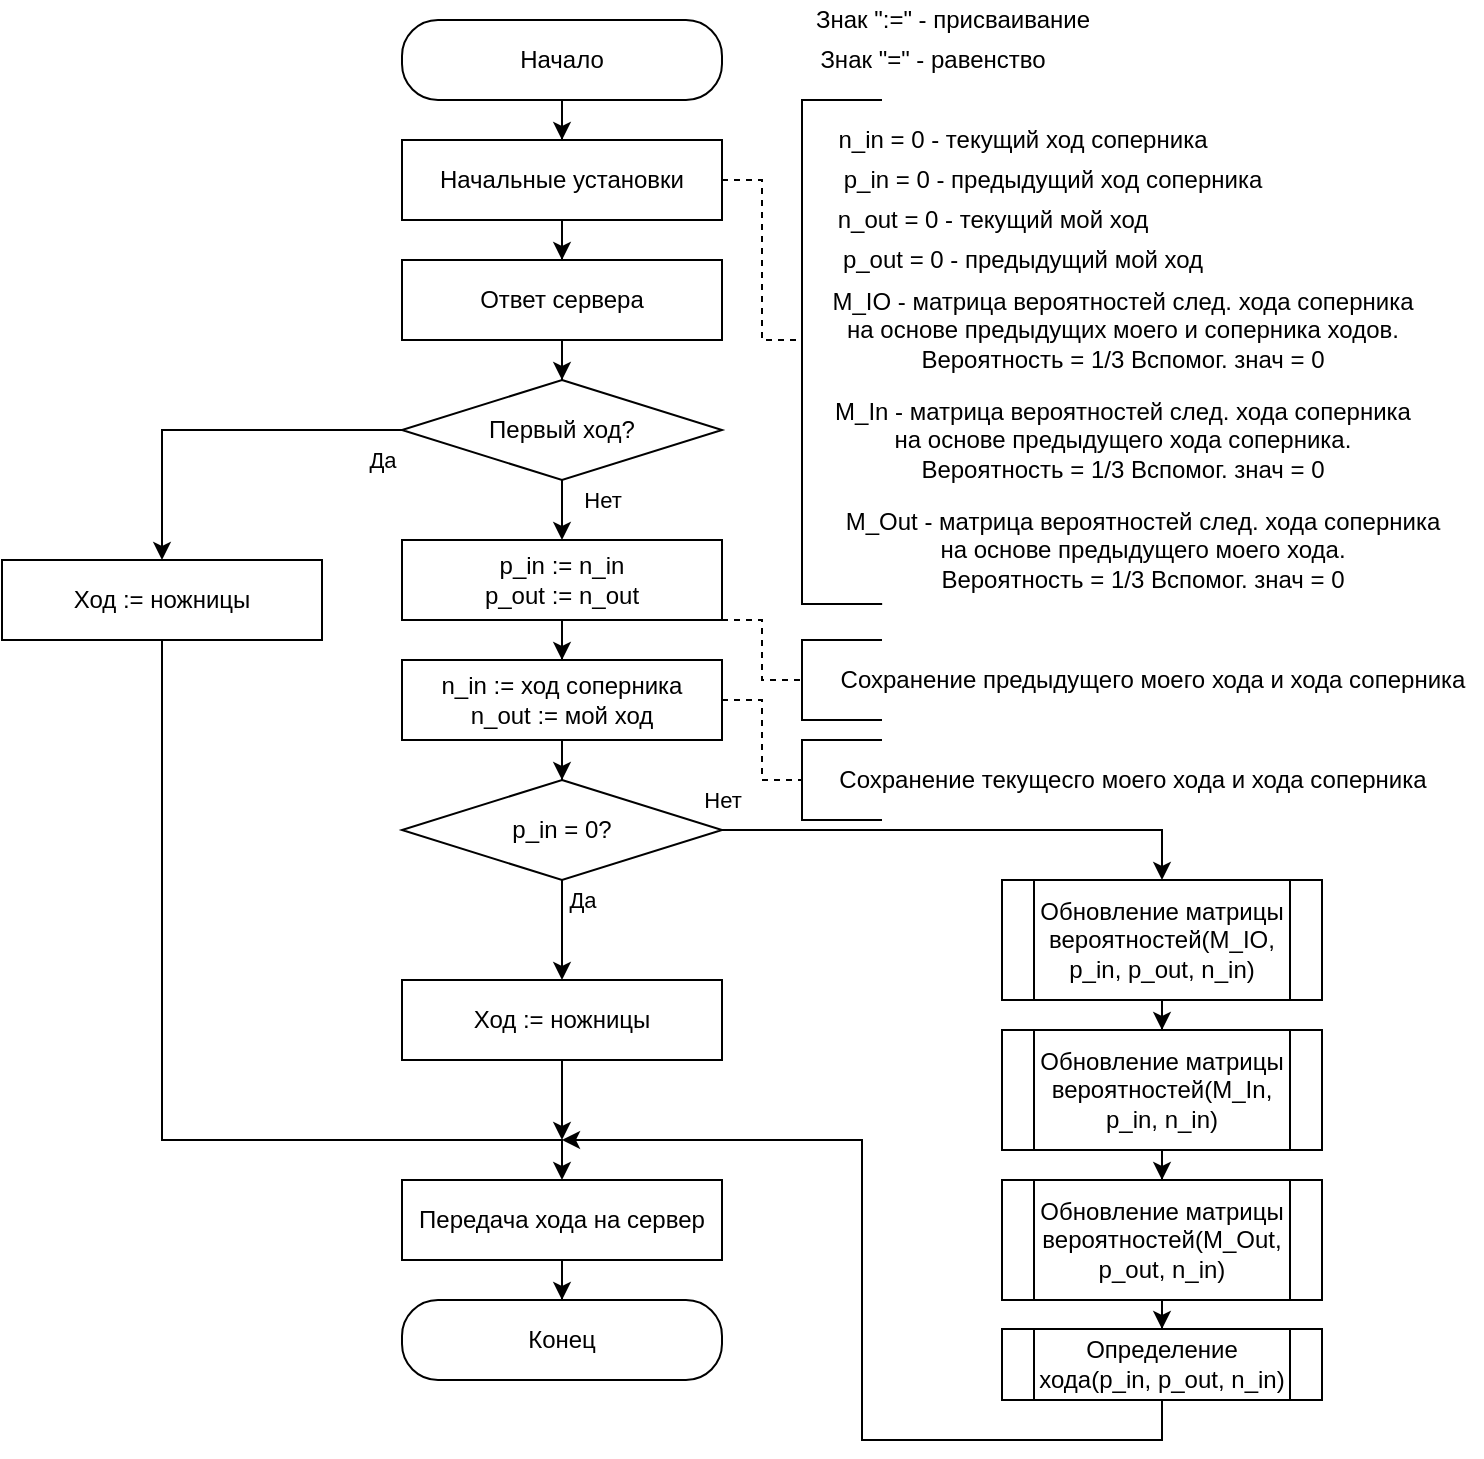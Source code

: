 <mxfile version="15.5.4" type="device"><diagram id="C5RBs43oDa-KdzZeNtuy" name="Page-1"><mxGraphModel dx="1102" dy="614" grid="1" gridSize="10" guides="1" tooltips="1" connect="1" arrows="1" fold="1" page="1" pageScale="1" pageWidth="827" pageHeight="1169" math="0" shadow="0"><root><mxCell id="WIyWlLk6GJQsqaUBKTNV-0"/><mxCell id="WIyWlLk6GJQsqaUBKTNV-1" parent="WIyWlLk6GJQsqaUBKTNV-0"/><mxCell id="XQhxf9QrL5Zn_cGPSPJ5-2" value="" style="edgeStyle=orthogonalEdgeStyle;rounded=0;orthogonalLoop=1;jettySize=auto;html=1;fontColor=default;strokeColor=default;labelBackgroundColor=default;" parent="WIyWlLk6GJQsqaUBKTNV-1" source="XQhxf9QrL5Zn_cGPSPJ5-0" target="XQhxf9QrL5Zn_cGPSPJ5-1" edge="1"><mxGeometry relative="1" as="geometry"/></mxCell><mxCell id="XQhxf9QrL5Zn_cGPSPJ5-0" value="Начало" style="rounded=1;whiteSpace=wrap;html=1;fillColor=default;strokeColor=default;fontColor=default;arcSize=45;absoluteArcSize=0;labelBackgroundColor=default;" parent="WIyWlLk6GJQsqaUBKTNV-1" vertex="1"><mxGeometry x="280" y="40" width="160" height="40" as="geometry"/></mxCell><mxCell id="XQhxf9QrL5Zn_cGPSPJ5-8" value="" style="edgeStyle=orthogonalEdgeStyle;rounded=0;orthogonalLoop=1;jettySize=auto;html=1;labelBackgroundColor=default;fontColor=default;strokeColor=default;" parent="WIyWlLk6GJQsqaUBKTNV-1" source="XQhxf9QrL5Zn_cGPSPJ5-1" target="XQhxf9QrL5Zn_cGPSPJ5-7" edge="1"><mxGeometry relative="1" as="geometry"/></mxCell><mxCell id="XQhxf9QrL5Zn_cGPSPJ5-1" value="Начальные установки" style="rounded=0;whiteSpace=wrap;html=1;fontColor=default;strokeColor=default;fillColor=default;labelBackgroundColor=default;" parent="WIyWlLk6GJQsqaUBKTNV-1" vertex="1"><mxGeometry x="280" y="100" width="160" height="40" as="geometry"/></mxCell><mxCell id="XQhxf9QrL5Zn_cGPSPJ5-6" value="Да" style="edgeStyle=orthogonalEdgeStyle;rounded=0;orthogonalLoop=1;jettySize=auto;html=1;fontColor=default;entryX=0.5;entryY=0;entryDx=0;entryDy=0;strokeColor=default;labelBackgroundColor=default;" parent="WIyWlLk6GJQsqaUBKTNV-1" source="XQhxf9QrL5Zn_cGPSPJ5-3" target="XQhxf9QrL5Zn_cGPSPJ5-5" edge="1"><mxGeometry x="-0.892" y="15" relative="1" as="geometry"><mxPoint as="offset"/></mxGeometry></mxCell><mxCell id="XQhxf9QrL5Zn_cGPSPJ5-23" value="Нет" style="edgeStyle=orthogonalEdgeStyle;rounded=0;orthogonalLoop=1;jettySize=auto;html=1;labelBackgroundColor=default;fontColor=default;strokeColor=default;entryX=0.5;entryY=0;entryDx=0;entryDy=0;" parent="WIyWlLk6GJQsqaUBKTNV-1" source="XQhxf9QrL5Zn_cGPSPJ5-3" target="XQhxf9QrL5Zn_cGPSPJ5-24" edge="1"><mxGeometry x="0.2" y="20" relative="1" as="geometry"><mxPoint x="360" y="300" as="targetPoint"/><mxPoint as="offset"/></mxGeometry></mxCell><mxCell id="XQhxf9QrL5Zn_cGPSPJ5-3" value="Первый ход?" style="rhombus;whiteSpace=wrap;html=1;rounded=0;fillColor=default;strokeColor=default;fontColor=default;labelBackgroundColor=default;" parent="WIyWlLk6GJQsqaUBKTNV-1" vertex="1"><mxGeometry x="280" y="220" width="160" height="50" as="geometry"/></mxCell><mxCell id="XQhxf9QrL5Zn_cGPSPJ5-16" value="" style="edgeStyle=orthogonalEdgeStyle;rounded=0;orthogonalLoop=1;jettySize=auto;html=1;labelBackgroundColor=default;fontColor=default;strokeColor=default;entryX=0.5;entryY=0;entryDx=0;entryDy=0;exitX=0.5;exitY=1;exitDx=0;exitDy=0;" parent="WIyWlLk6GJQsqaUBKTNV-1" source="XQhxf9QrL5Zn_cGPSPJ5-5" target="XQhxf9QrL5Zn_cGPSPJ5-13" edge="1"><mxGeometry relative="1" as="geometry"><mxPoint x="160" y="390" as="targetPoint"/><Array as="points"><mxPoint x="160" y="600"/><mxPoint x="360" y="600"/></Array></mxGeometry></mxCell><mxCell id="XQhxf9QrL5Zn_cGPSPJ5-5" value="&lt;div&gt;Ход := ножницы&lt;/div&gt;" style="whiteSpace=wrap;html=1;rounded=0;fillColor=default;strokeColor=default;fontColor=default;" parent="WIyWlLk6GJQsqaUBKTNV-1" vertex="1"><mxGeometry x="80" y="310" width="160" height="40" as="geometry"/></mxCell><mxCell id="XQhxf9QrL5Zn_cGPSPJ5-9" value="" style="edgeStyle=orthogonalEdgeStyle;rounded=0;orthogonalLoop=1;jettySize=auto;html=1;labelBackgroundColor=default;fontColor=default;strokeColor=default;" parent="WIyWlLk6GJQsqaUBKTNV-1" source="XQhxf9QrL5Zn_cGPSPJ5-7" target="XQhxf9QrL5Zn_cGPSPJ5-3" edge="1"><mxGeometry relative="1" as="geometry"/></mxCell><mxCell id="XQhxf9QrL5Zn_cGPSPJ5-7" value="Ответ сервера" style="whiteSpace=wrap;html=1;rounded=0;fillColor=default;strokeColor=default;fontColor=default;labelBackgroundColor=default;" parent="WIyWlLk6GJQsqaUBKTNV-1" vertex="1"><mxGeometry x="280" y="160" width="160" height="40" as="geometry"/></mxCell><mxCell id="XQhxf9QrL5Zn_cGPSPJ5-10" value="&lt;div&gt;Конец&lt;/div&gt;" style="rounded=1;whiteSpace=wrap;html=1;fillColor=default;strokeColor=default;fontColor=default;arcSize=45;absoluteArcSize=0;labelBackgroundColor=default;" parent="WIyWlLk6GJQsqaUBKTNV-1" vertex="1"><mxGeometry x="280" y="680" width="160" height="40" as="geometry"/></mxCell><mxCell id="XQhxf9QrL5Zn_cGPSPJ5-14" value="" style="edgeStyle=orthogonalEdgeStyle;rounded=0;orthogonalLoop=1;jettySize=auto;html=1;labelBackgroundColor=default;fontColor=default;strokeColor=default;" parent="WIyWlLk6GJQsqaUBKTNV-1" source="XQhxf9QrL5Zn_cGPSPJ5-13" target="XQhxf9QrL5Zn_cGPSPJ5-10" edge="1"><mxGeometry relative="1" as="geometry"/></mxCell><mxCell id="XQhxf9QrL5Zn_cGPSPJ5-13" value="Передача хода на сервер" style="whiteSpace=wrap;html=1;rounded=0;fillColor=default;strokeColor=default;fontColor=default;labelBackgroundColor=default;" parent="WIyWlLk6GJQsqaUBKTNV-1" vertex="1"><mxGeometry x="280" y="620" width="160" height="40" as="geometry"/></mxCell><mxCell id="w8rs0XHcCeWRgrNdwn7p-1" value="" style="edgeStyle=orthogonalEdgeStyle;rounded=0;orthogonalLoop=1;jettySize=auto;html=1;" edge="1" parent="WIyWlLk6GJQsqaUBKTNV-1" source="XQhxf9QrL5Zn_cGPSPJ5-24" target="w8rs0XHcCeWRgrNdwn7p-0"><mxGeometry relative="1" as="geometry"/></mxCell><mxCell id="XQhxf9QrL5Zn_cGPSPJ5-24" value="&lt;div&gt;p_in := n_in&lt;/div&gt;&lt;div&gt;&lt;span&gt;p_out := n_out&lt;/span&gt;&lt;/div&gt;" style="whiteSpace=wrap;html=1;rounded=0;fillColor=default;strokeColor=default;fontColor=default;" parent="WIyWlLk6GJQsqaUBKTNV-1" vertex="1"><mxGeometry x="280" y="300" width="160" height="40" as="geometry"/></mxCell><mxCell id="XQhxf9QrL5Zn_cGPSPJ5-28" value="" style="endArrow=none;html=1;rounded=0;labelBackgroundColor=default;fontColor=default;strokeColor=default;exitX=0.094;exitY=1.04;exitDx=0;exitDy=0;exitPerimeter=0;" parent="WIyWlLk6GJQsqaUBKTNV-1" source="XQhxf9QrL5Zn_cGPSPJ5-49" edge="1"><mxGeometry width="50" height="50" relative="1" as="geometry"><mxPoint x="520" y="280" as="sourcePoint"/><mxPoint x="520" y="80" as="targetPoint"/><Array as="points"><mxPoint x="480" y="332"/><mxPoint x="480" y="80"/></Array></mxGeometry></mxCell><mxCell id="XQhxf9QrL5Zn_cGPSPJ5-29" value="" style="endArrow=none;dashed=1;html=1;rounded=0;labelBackgroundColor=default;fontColor=default;strokeColor=default;exitX=1;exitY=0.5;exitDx=0;exitDy=0;" parent="WIyWlLk6GJQsqaUBKTNV-1" source="XQhxf9QrL5Zn_cGPSPJ5-1" edge="1"><mxGeometry width="50" height="50" relative="1" as="geometry"><mxPoint x="450" y="140" as="sourcePoint"/><mxPoint x="480" y="200" as="targetPoint"/><Array as="points"><mxPoint x="460" y="120"/><mxPoint x="460" y="200"/></Array></mxGeometry></mxCell><mxCell id="XQhxf9QrL5Zn_cGPSPJ5-31" value="n_in = 0 - текущий ход соперника" style="text;html=1;align=center;verticalAlign=middle;resizable=0;points=[];autosize=1;strokeColor=none;fillColor=none;fontColor=default;" parent="WIyWlLk6GJQsqaUBKTNV-1" vertex="1"><mxGeometry x="490" y="90" width="200" height="20" as="geometry"/></mxCell><mxCell id="XQhxf9QrL5Zn_cGPSPJ5-33" value="p_in = 0 - предыдущий ход соперника" style="text;html=1;align=center;verticalAlign=middle;resizable=0;points=[];autosize=1;strokeColor=none;fillColor=none;fontColor=default;" parent="WIyWlLk6GJQsqaUBKTNV-1" vertex="1"><mxGeometry x="490" y="110" width="230" height="20" as="geometry"/></mxCell><mxCell id="XQhxf9QrL5Zn_cGPSPJ5-38" value="Да" style="edgeStyle=orthogonalEdgeStyle;rounded=0;orthogonalLoop=1;jettySize=auto;html=1;labelBackgroundColor=default;fontColor=default;strokeColor=default;entryX=0.5;entryY=0;entryDx=0;entryDy=0;" parent="WIyWlLk6GJQsqaUBKTNV-1" source="XQhxf9QrL5Zn_cGPSPJ5-35" target="XQhxf9QrL5Zn_cGPSPJ5-39" edge="1"><mxGeometry x="-0.6" y="10" relative="1" as="geometry"><mxPoint x="360" y="480" as="targetPoint"/><mxPoint as="offset"/></mxGeometry></mxCell><mxCell id="XQhxf9QrL5Zn_cGPSPJ5-43" value="Нет" style="edgeStyle=orthogonalEdgeStyle;rounded=0;orthogonalLoop=1;jettySize=auto;html=1;labelBackgroundColor=default;fontColor=default;strokeColor=default;entryX=0.5;entryY=0;entryDx=0;entryDy=0;" parent="WIyWlLk6GJQsqaUBKTNV-1" source="XQhxf9QrL5Zn_cGPSPJ5-35" target="XQhxf9QrL5Zn_cGPSPJ5-50" edge="1"><mxGeometry x="-1" y="15" relative="1" as="geometry"><mxPoint x="640" y="450" as="targetPoint"/><mxPoint as="offset"/></mxGeometry></mxCell><mxCell id="XQhxf9QrL5Zn_cGPSPJ5-35" value="p_in = 0?" style="rhombus;whiteSpace=wrap;html=1;rounded=0;fillColor=default;strokeColor=default;fontColor=default;labelBackgroundColor=default;" parent="WIyWlLk6GJQsqaUBKTNV-1" vertex="1"><mxGeometry x="280" y="420" width="160" height="50" as="geometry"/></mxCell><mxCell id="XQhxf9QrL5Zn_cGPSPJ5-41" value="" style="edgeStyle=orthogonalEdgeStyle;rounded=0;orthogonalLoop=1;jettySize=auto;html=1;labelBackgroundColor=default;fontColor=default;strokeColor=default;" parent="WIyWlLk6GJQsqaUBKTNV-1" source="XQhxf9QrL5Zn_cGPSPJ5-39" edge="1"><mxGeometry relative="1" as="geometry"><mxPoint x="360" y="600" as="targetPoint"/></mxGeometry></mxCell><mxCell id="XQhxf9QrL5Zn_cGPSPJ5-39" value="Ход := ножницы" style="whiteSpace=wrap;html=1;rounded=0;fillColor=default;strokeColor=default;fontColor=default;labelBackgroundColor=default;" parent="WIyWlLk6GJQsqaUBKTNV-1" vertex="1"><mxGeometry x="280" y="520" width="160" height="40" as="geometry"/></mxCell><mxCell id="XQhxf9QrL5Zn_cGPSPJ5-44" value="n_out = 0 - текущий мой ход" style="text;html=1;align=center;verticalAlign=middle;resizable=0;points=[];autosize=1;strokeColor=none;fillColor=none;fontColor=default;" parent="WIyWlLk6GJQsqaUBKTNV-1" vertex="1"><mxGeometry x="490" y="130" width="170" height="20" as="geometry"/></mxCell><mxCell id="XQhxf9QrL5Zn_cGPSPJ5-46" value="p_out = 0 - предыдущий мой ход" style="text;html=1;align=center;verticalAlign=middle;resizable=0;points=[];autosize=1;strokeColor=none;fillColor=none;fontColor=default;" parent="WIyWlLk6GJQsqaUBKTNV-1" vertex="1"><mxGeometry x="490" y="150" width="200" height="20" as="geometry"/></mxCell><mxCell id="XQhxf9QrL5Zn_cGPSPJ5-47" value="&lt;div&gt;M_IO - матрица вероятностей след. хода соперника &lt;br&gt;&lt;/div&gt;&lt;div&gt;на основе предыдущих моего и соперника ходов.&lt;/div&gt;&lt;div&gt;Вероятность = 1/3 Вспомог. знач = 0&lt;br&gt;&lt;/div&gt;" style="text;html=1;align=center;verticalAlign=middle;resizable=0;points=[];autosize=1;strokeColor=none;fillColor=none;fontColor=default;" parent="WIyWlLk6GJQsqaUBKTNV-1" vertex="1"><mxGeometry x="485" y="170" width="310" height="50" as="geometry"/></mxCell><mxCell id="XQhxf9QrL5Zn_cGPSPJ5-48" value="&lt;div&gt;M_In - матрица вероятностей след. хода соперника &lt;br&gt;&lt;/div&gt;&lt;div&gt;на основе предыдущего хода соперника.&lt;/div&gt;&lt;div&gt;Вероятность = 1/3 Вспомог. знач = 0&lt;br&gt;&lt;/div&gt;" style="text;html=1;align=center;verticalAlign=middle;resizable=0;points=[];autosize=1;strokeColor=none;fillColor=none;fontColor=default;" parent="WIyWlLk6GJQsqaUBKTNV-1" vertex="1"><mxGeometry x="485" y="225" width="310" height="50" as="geometry"/></mxCell><mxCell id="XQhxf9QrL5Zn_cGPSPJ5-49" value="&lt;div&gt;M_Out - матрица вероятностей след. хода соперника &lt;br&gt;&lt;/div&gt;&lt;div&gt;на основе предыдущего моего хода.&lt;/div&gt;&lt;div&gt;Вероятность = 1/3 Вспомог. знач = 0&lt;br&gt;&lt;/div&gt;" style="text;html=1;align=center;verticalAlign=middle;resizable=0;points=[];autosize=1;strokeColor=none;fillColor=none;fontColor=default;" parent="WIyWlLk6GJQsqaUBKTNV-1" vertex="1"><mxGeometry x="490" y="280" width="320" height="50" as="geometry"/></mxCell><mxCell id="XQhxf9QrL5Zn_cGPSPJ5-53" value="" style="edgeStyle=orthogonalEdgeStyle;rounded=0;orthogonalLoop=1;jettySize=auto;html=1;labelBackgroundColor=default;fontColor=default;strokeColor=default;" parent="WIyWlLk6GJQsqaUBKTNV-1" source="XQhxf9QrL5Zn_cGPSPJ5-50" target="XQhxf9QrL5Zn_cGPSPJ5-52" edge="1"><mxGeometry relative="1" as="geometry"/></mxCell><mxCell id="XQhxf9QrL5Zn_cGPSPJ5-50" value="Обновление матрицы вероятностей(M_IO, p_in, p_out, n_in)" style="shape=process;whiteSpace=wrap;html=1;backgroundOutline=1;rounded=0;labelBackgroundColor=default;fontColor=default;strokeColor=default;fillColor=default;align=center;" parent="WIyWlLk6GJQsqaUBKTNV-1" vertex="1"><mxGeometry x="580" y="470" width="160" height="60" as="geometry"/></mxCell><mxCell id="XQhxf9QrL5Zn_cGPSPJ5-55" value="" style="edgeStyle=orthogonalEdgeStyle;rounded=0;orthogonalLoop=1;jettySize=auto;html=1;labelBackgroundColor=default;fontColor=default;strokeColor=default;" parent="WIyWlLk6GJQsqaUBKTNV-1" source="XQhxf9QrL5Zn_cGPSPJ5-52" target="XQhxf9QrL5Zn_cGPSPJ5-54" edge="1"><mxGeometry relative="1" as="geometry"/></mxCell><mxCell id="XQhxf9QrL5Zn_cGPSPJ5-52" value="Обновление матрицы вероятностей(M_In, p_in, n_in)" style="shape=process;whiteSpace=wrap;html=1;backgroundOutline=1;rounded=0;labelBackgroundColor=default;fontColor=default;strokeColor=default;fillColor=default;align=center;" parent="WIyWlLk6GJQsqaUBKTNV-1" vertex="1"><mxGeometry x="580" y="545" width="160" height="60" as="geometry"/></mxCell><mxCell id="XQhxf9QrL5Zn_cGPSPJ5-59" value="" style="edgeStyle=orthogonalEdgeStyle;rounded=0;orthogonalLoop=1;jettySize=auto;html=1;labelBackgroundColor=default;fontColor=default;strokeColor=default;" parent="WIyWlLk6GJQsqaUBKTNV-1" source="XQhxf9QrL5Zn_cGPSPJ5-54" target="XQhxf9QrL5Zn_cGPSPJ5-58" edge="1"><mxGeometry relative="1" as="geometry"/></mxCell><mxCell id="XQhxf9QrL5Zn_cGPSPJ5-54" value="Обновление матрицы вероятностей(M_Out, p_out, n_in)" style="shape=process;whiteSpace=wrap;html=1;backgroundOutline=1;rounded=0;labelBackgroundColor=default;fontColor=default;strokeColor=default;fillColor=default;align=center;" parent="WIyWlLk6GJQsqaUBKTNV-1" vertex="1"><mxGeometry x="580" y="620" width="160" height="60" as="geometry"/></mxCell><mxCell id="XQhxf9QrL5Zn_cGPSPJ5-61" value="" style="edgeStyle=orthogonalEdgeStyle;rounded=0;orthogonalLoop=1;jettySize=auto;html=1;labelBackgroundColor=default;fontColor=default;strokeColor=default;exitX=0.5;exitY=1;exitDx=0;exitDy=0;" parent="WIyWlLk6GJQsqaUBKTNV-1" source="XQhxf9QrL5Zn_cGPSPJ5-58" edge="1"><mxGeometry relative="1" as="geometry"><mxPoint x="360" y="600" as="targetPoint"/><Array as="points"><mxPoint x="660" y="750"/><mxPoint x="510" y="750"/><mxPoint x="510" y="600"/></Array></mxGeometry></mxCell><mxCell id="XQhxf9QrL5Zn_cGPSPJ5-58" value="&lt;div&gt;Определение хода(p_in, p_out, n_in)&lt;/div&gt;" style="shape=process;whiteSpace=wrap;html=1;backgroundOutline=1;rounded=0;labelBackgroundColor=default;fontColor=default;strokeColor=default;fillColor=default;align=center;" parent="WIyWlLk6GJQsqaUBKTNV-1" vertex="1"><mxGeometry x="580" y="694.5" width="160" height="35.5" as="geometry"/></mxCell><mxCell id="CeXjOMBdEAmTH9dtdzNc-0" value="Знак &quot;:=&quot; - присваивание" style="text;html=1;align=center;verticalAlign=middle;resizable=0;points=[];autosize=1;strokeColor=none;fillColor=none;" parent="WIyWlLk6GJQsqaUBKTNV-1" vertex="1"><mxGeometry x="480" y="30" width="150" height="20" as="geometry"/></mxCell><mxCell id="CeXjOMBdEAmTH9dtdzNc-1" value="Знак &quot;=&quot; - равенство" style="text;html=1;align=center;verticalAlign=middle;resizable=0;points=[];autosize=1;strokeColor=none;fillColor=none;" parent="WIyWlLk6GJQsqaUBKTNV-1" vertex="1"><mxGeometry x="480" y="50" width="130" height="20" as="geometry"/></mxCell><mxCell id="n1oNWUOfpO3pzj8F0sBP-2" value="" style="endArrow=none;html=1;rounded=0;labelBackgroundColor=default;fontColor=default;strokeColor=default;" parent="WIyWlLk6GJQsqaUBKTNV-1" edge="1"><mxGeometry width="50" height="50" relative="1" as="geometry"><mxPoint x="520" y="390" as="sourcePoint"/><mxPoint x="520" y="350" as="targetPoint"/><Array as="points"><mxPoint x="480" y="390"/><mxPoint x="480" y="350"/></Array></mxGeometry></mxCell><mxCell id="n1oNWUOfpO3pzj8F0sBP-3" value="" style="endArrow=none;dashed=1;html=1;rounded=0;labelBackgroundColor=default;fontColor=default;strokeColor=default;exitX=1;exitY=0.5;exitDx=0;exitDy=0;" parent="WIyWlLk6GJQsqaUBKTNV-1" edge="1"><mxGeometry width="50" height="50" relative="1" as="geometry"><mxPoint x="440" y="340" as="sourcePoint"/><mxPoint x="480" y="370" as="targetPoint"/><Array as="points"><mxPoint x="460" y="340"/><mxPoint x="460" y="370"/></Array></mxGeometry></mxCell><mxCell id="n1oNWUOfpO3pzj8F0sBP-4" value="&lt;div&gt;Сохранение предыдущего &lt;span&gt;моего хода и хода соперника&lt;/span&gt;&lt;/div&gt;" style="text;html=1;align=center;verticalAlign=middle;resizable=0;points=[];autosize=1;strokeColor=none;fillColor=none;" parent="WIyWlLk6GJQsqaUBKTNV-1" vertex="1"><mxGeometry x="490" y="360" width="330" height="20" as="geometry"/></mxCell><mxCell id="w8rs0XHcCeWRgrNdwn7p-2" value="" style="edgeStyle=orthogonalEdgeStyle;rounded=0;orthogonalLoop=1;jettySize=auto;html=1;" edge="1" parent="WIyWlLk6GJQsqaUBKTNV-1" source="w8rs0XHcCeWRgrNdwn7p-0" target="XQhxf9QrL5Zn_cGPSPJ5-35"><mxGeometry relative="1" as="geometry"/></mxCell><mxCell id="w8rs0XHcCeWRgrNdwn7p-0" value="&lt;span&gt;n_in := ход соперника&lt;br&gt;&lt;/span&gt;n_out := мой ход&lt;span&gt;&lt;br&gt;&lt;/span&gt;" style="rounded=0;whiteSpace=wrap;html=1;" vertex="1" parent="WIyWlLk6GJQsqaUBKTNV-1"><mxGeometry x="280" y="360" width="160" height="40" as="geometry"/></mxCell><mxCell id="w8rs0XHcCeWRgrNdwn7p-3" value="" style="endArrow=none;html=1;rounded=0;labelBackgroundColor=default;fontColor=default;strokeColor=default;" edge="1" parent="WIyWlLk6GJQsqaUBKTNV-1"><mxGeometry width="50" height="50" relative="1" as="geometry"><mxPoint x="520" y="440" as="sourcePoint"/><mxPoint x="520" y="400" as="targetPoint"/><Array as="points"><mxPoint x="480" y="440"/><mxPoint x="480" y="400"/></Array></mxGeometry></mxCell><mxCell id="w8rs0XHcCeWRgrNdwn7p-4" value="&lt;div&gt;Сохранение текущесго&amp;nbsp;&lt;span&gt;моего хода и хода соперника&lt;/span&gt;&lt;/div&gt;" style="text;html=1;align=center;verticalAlign=middle;resizable=0;points=[];autosize=1;strokeColor=none;fillColor=none;" vertex="1" parent="WIyWlLk6GJQsqaUBKTNV-1"><mxGeometry x="490" y="410" width="310" height="20" as="geometry"/></mxCell><mxCell id="w8rs0XHcCeWRgrNdwn7p-6" value="" style="endArrow=none;dashed=1;html=1;rounded=0;labelBackgroundColor=default;fontColor=default;strokeColor=default;exitX=1;exitY=0.5;exitDx=0;exitDy=0;" edge="1" parent="WIyWlLk6GJQsqaUBKTNV-1" source="w8rs0XHcCeWRgrNdwn7p-0"><mxGeometry width="50" height="50" relative="1" as="geometry"><mxPoint x="450" y="350" as="sourcePoint"/><mxPoint x="480" y="420" as="targetPoint"/><Array as="points"><mxPoint x="460" y="380"/><mxPoint x="460" y="420"/></Array></mxGeometry></mxCell></root></mxGraphModel></diagram></mxfile>